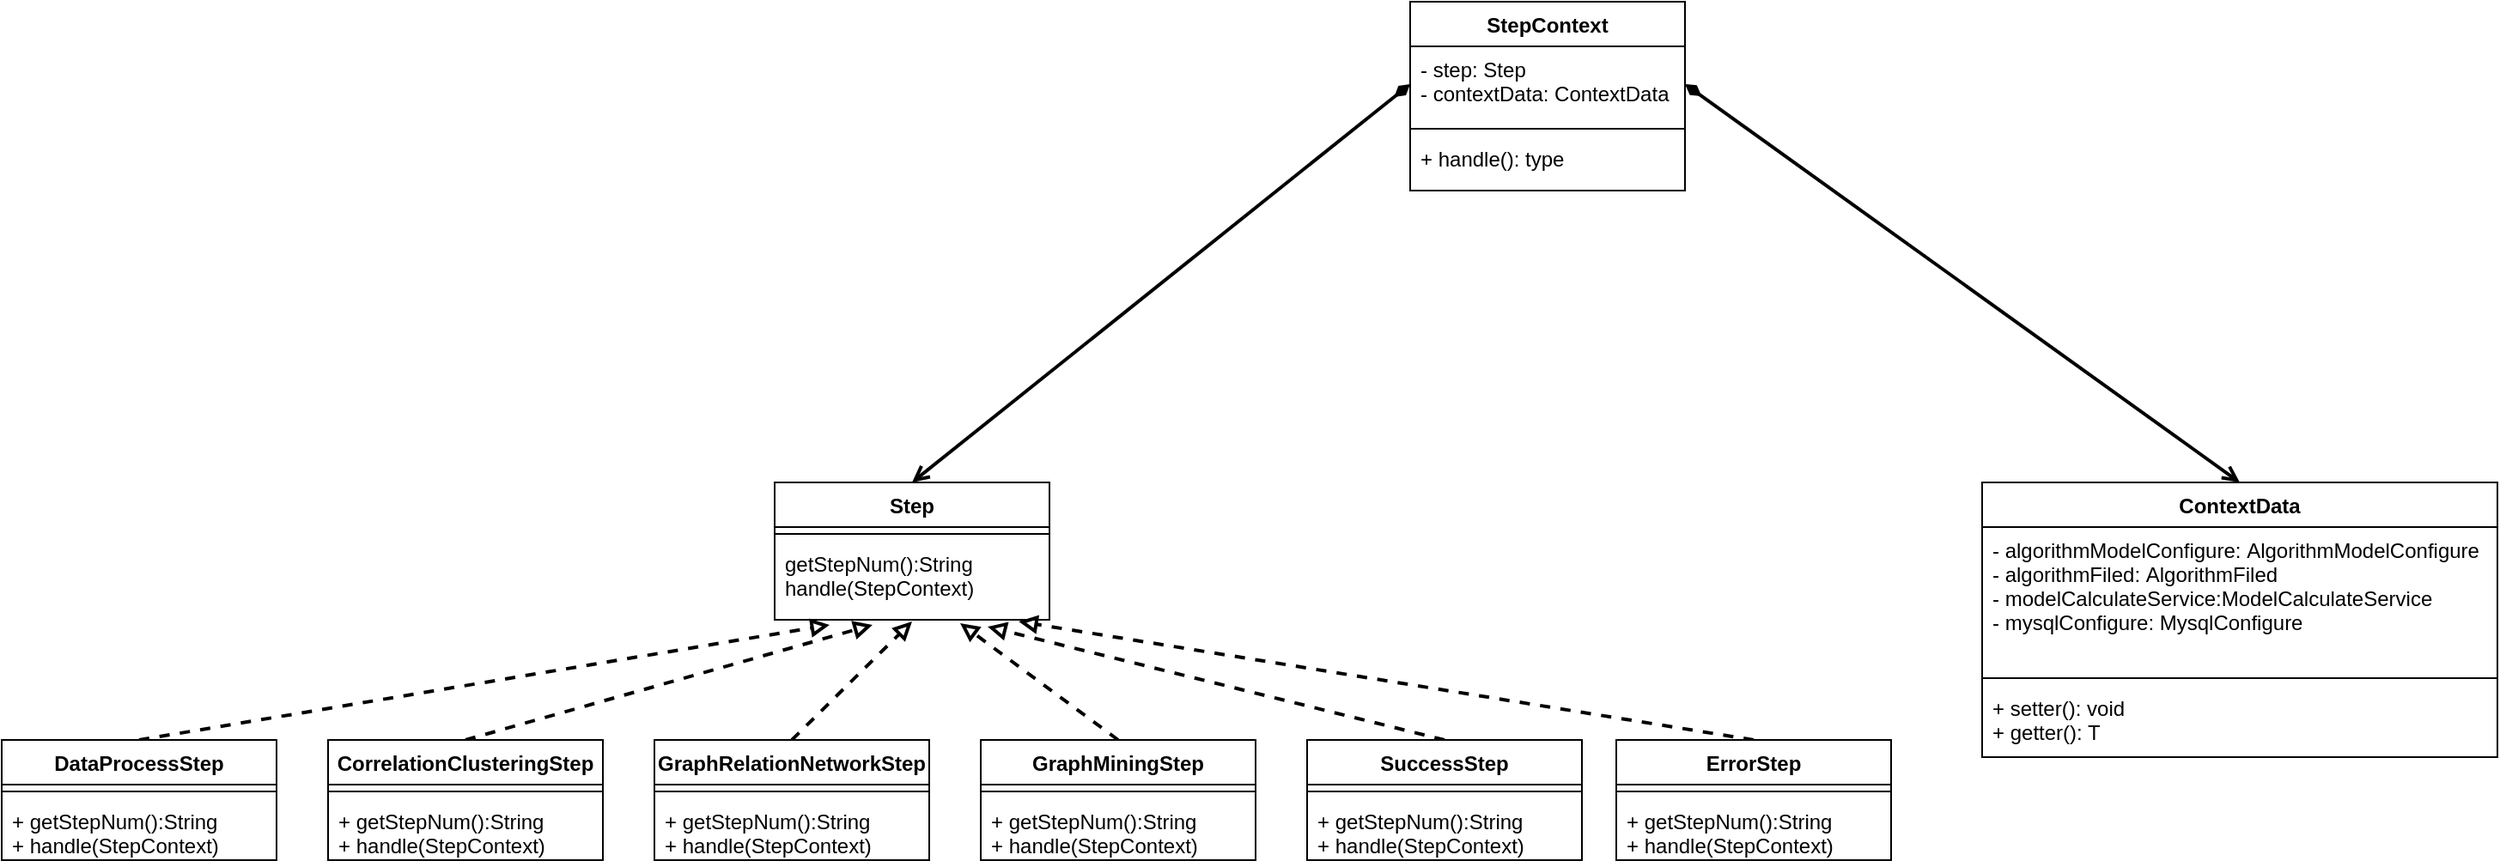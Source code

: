 <mxfile version="12.9.10" type="github"><diagram id="ph3XxWBlIqE0YsDg1eXc" name="第 1 页"><mxGraphModel dx="2052" dy="1096" grid="1" gridSize="10" guides="1" tooltips="1" connect="1" arrows="1" fold="1" page="1" pageScale="1" pageWidth="827" pageHeight="1169" math="0" shadow="0"><root><mxCell id="0"/><mxCell id="1" parent="0"/><mxCell id="kDDkIxfXnOLRXiCmQ7ki-23" style="rounded=0;orthogonalLoop=1;jettySize=auto;html=1;entryX=0.2;entryY=1.065;entryDx=0;entryDy=0;entryPerimeter=0;dashed=1;endArrow=block;endFill=0;strokeWidth=2;exitX=0.5;exitY=0;exitDx=0;exitDy=0;" edge="1" parent="1" source="kDDkIxfXnOLRXiCmQ7ki-10" target="kDDkIxfXnOLRXiCmQ7ki-3"><mxGeometry relative="1" as="geometry"/></mxCell><mxCell id="kDDkIxfXnOLRXiCmQ7ki-24" style="rounded=0;orthogonalLoop=1;jettySize=auto;html=1;dashed=1;endArrow=block;endFill=0;entryX=0.356;entryY=1.065;entryDx=0;entryDy=0;entryPerimeter=0;strokeWidth=2;exitX=0.5;exitY=0;exitDx=0;exitDy=0;" edge="1" parent="1" source="kDDkIxfXnOLRXiCmQ7ki-13" target="kDDkIxfXnOLRXiCmQ7ki-3"><mxGeometry relative="1" as="geometry"><mxPoint x="572" y="400" as="targetPoint"/></mxGeometry></mxCell><mxCell id="kDDkIxfXnOLRXiCmQ7ki-25" style="rounded=0;orthogonalLoop=1;jettySize=auto;html=1;entryX=0.5;entryY=1.022;entryDx=0;entryDy=0;entryPerimeter=0;dashed=1;endArrow=block;endFill=0;strokeWidth=2;exitX=0.5;exitY=0;exitDx=0;exitDy=0;" edge="1" parent="1" source="kDDkIxfXnOLRXiCmQ7ki-4" target="kDDkIxfXnOLRXiCmQ7ki-3"><mxGeometry relative="1" as="geometry"/></mxCell><mxCell id="kDDkIxfXnOLRXiCmQ7ki-26" style="rounded=0;orthogonalLoop=1;jettySize=auto;html=1;entryX=0.675;entryY=1.043;entryDx=0;entryDy=0;entryPerimeter=0;dashed=1;endArrow=block;endFill=0;strokeWidth=2;exitX=0.5;exitY=0;exitDx=0;exitDy=0;" edge="1" parent="1" source="kDDkIxfXnOLRXiCmQ7ki-16" target="kDDkIxfXnOLRXiCmQ7ki-3"><mxGeometry relative="1" as="geometry"/></mxCell><mxCell id="kDDkIxfXnOLRXiCmQ7ki-27" style="rounded=0;orthogonalLoop=1;jettySize=auto;html=1;entryX=0.775;entryY=1.087;entryDx=0;entryDy=0;entryPerimeter=0;dashed=1;endArrow=block;endFill=0;strokeWidth=2;exitX=0.5;exitY=0;exitDx=0;exitDy=0;" edge="1" parent="1" source="kDDkIxfXnOLRXiCmQ7ki-7" target="kDDkIxfXnOLRXiCmQ7ki-3"><mxGeometry relative="1" as="geometry"/></mxCell><mxCell id="kDDkIxfXnOLRXiCmQ7ki-28" style="rounded=0;orthogonalLoop=1;jettySize=auto;html=1;entryX=0.888;entryY=1.022;entryDx=0;entryDy=0;entryPerimeter=0;dashed=1;endArrow=block;endFill=0;strokeWidth=2;exitX=0.5;exitY=0;exitDx=0;exitDy=0;" edge="1" parent="1" source="kDDkIxfXnOLRXiCmQ7ki-20" target="kDDkIxfXnOLRXiCmQ7ki-3"><mxGeometry relative="1" as="geometry"/></mxCell><mxCell id="kDDkIxfXnOLRXiCmQ7ki-33" style="rounded=0;orthogonalLoop=1;jettySize=auto;html=1;entryX=0.5;entryY=0;entryDx=0;entryDy=0;endArrow=open;endFill=0;exitX=0;exitY=0.5;exitDx=0;exitDy=0;startArrow=diamondThin;startFill=1;strokeWidth=2;" edge="1" parent="1" source="kDDkIxfXnOLRXiCmQ7ki-30" target="kDDkIxfXnOLRXiCmQ7ki-1"><mxGeometry relative="1" as="geometry"><mxPoint x="1161" y="75" as="sourcePoint"/><mxPoint x="640" y="99" as="targetPoint"/></mxGeometry></mxCell><mxCell id="kDDkIxfXnOLRXiCmQ7ki-38" style="rounded=0;orthogonalLoop=1;jettySize=auto;html=1;entryX=0.5;entryY=0;entryDx=0;entryDy=0;startArrow=diamondThin;startFill=1;endArrow=open;endFill=0;strokeWidth=2;exitX=1;exitY=0.5;exitDx=0;exitDy=0;" edge="1" parent="1" source="kDDkIxfXnOLRXiCmQ7ki-30" target="kDDkIxfXnOLRXiCmQ7ki-34"><mxGeometry relative="1" as="geometry"/></mxCell><mxCell id="kDDkIxfXnOLRXiCmQ7ki-10" value="DataProcessStep" style="swimlane;fontStyle=1;align=center;verticalAlign=top;childLayout=stackLayout;horizontal=1;startSize=26;horizontalStack=0;resizeParent=1;resizeParentMax=0;resizeLast=0;collapsible=1;marginBottom=0;" vertex="1" parent="1"><mxGeometry x="40" y="460" width="160" height="70" as="geometry"/></mxCell><mxCell id="kDDkIxfXnOLRXiCmQ7ki-11" value="" style="line;strokeWidth=1;fillColor=none;align=left;verticalAlign=middle;spacingTop=-1;spacingLeft=3;spacingRight=3;rotatable=0;labelPosition=right;points=[];portConstraint=eastwest;" vertex="1" parent="kDDkIxfXnOLRXiCmQ7ki-10"><mxGeometry y="26" width="160" height="8" as="geometry"/></mxCell><mxCell id="kDDkIxfXnOLRXiCmQ7ki-12" value="+ getStepNum():String&#10;+ handle(StepContext)" style="text;strokeColor=none;fillColor=none;align=left;verticalAlign=top;spacingLeft=4;spacingRight=4;overflow=hidden;rotatable=0;points=[[0,0.5],[1,0.5]];portConstraint=eastwest;" vertex="1" parent="kDDkIxfXnOLRXiCmQ7ki-10"><mxGeometry y="34" width="160" height="36" as="geometry"/></mxCell><mxCell id="kDDkIxfXnOLRXiCmQ7ki-13" value="CorrelationClusteringStep" style="swimlane;fontStyle=1;align=center;verticalAlign=top;childLayout=stackLayout;horizontal=1;startSize=26;horizontalStack=0;resizeParent=1;resizeParentMax=0;resizeLast=0;collapsible=1;marginBottom=0;" vertex="1" parent="1"><mxGeometry x="230" y="460" width="160" height="70" as="geometry"/></mxCell><mxCell id="kDDkIxfXnOLRXiCmQ7ki-14" value="" style="line;strokeWidth=1;fillColor=none;align=left;verticalAlign=middle;spacingTop=-1;spacingLeft=3;spacingRight=3;rotatable=0;labelPosition=right;points=[];portConstraint=eastwest;" vertex="1" parent="kDDkIxfXnOLRXiCmQ7ki-13"><mxGeometry y="26" width="160" height="8" as="geometry"/></mxCell><mxCell id="kDDkIxfXnOLRXiCmQ7ki-15" value="+ getStepNum():String&#10;+ handle(StepContext)" style="text;strokeColor=none;fillColor=none;align=left;verticalAlign=top;spacingLeft=4;spacingRight=4;overflow=hidden;rotatable=0;points=[[0,0.5],[1,0.5]];portConstraint=eastwest;" vertex="1" parent="kDDkIxfXnOLRXiCmQ7ki-13"><mxGeometry y="34" width="160" height="36" as="geometry"/></mxCell><mxCell id="kDDkIxfXnOLRXiCmQ7ki-4" value="GraphRelationNetworkStep" style="swimlane;fontStyle=1;align=center;verticalAlign=top;childLayout=stackLayout;horizontal=1;startSize=26;horizontalStack=0;resizeParent=1;resizeParentMax=0;resizeLast=0;collapsible=1;marginBottom=0;" vertex="1" parent="1"><mxGeometry x="420" y="460" width="160" height="70" as="geometry"/></mxCell><mxCell id="kDDkIxfXnOLRXiCmQ7ki-5" value="" style="line;strokeWidth=1;fillColor=none;align=left;verticalAlign=middle;spacingTop=-1;spacingLeft=3;spacingRight=3;rotatable=0;labelPosition=right;points=[];portConstraint=eastwest;" vertex="1" parent="kDDkIxfXnOLRXiCmQ7ki-4"><mxGeometry y="26" width="160" height="8" as="geometry"/></mxCell><mxCell id="kDDkIxfXnOLRXiCmQ7ki-6" value="+ getStepNum():String&#10;+ handle(StepContext)" style="text;strokeColor=none;fillColor=none;align=left;verticalAlign=top;spacingLeft=4;spacingRight=4;overflow=hidden;rotatable=0;points=[[0,0.5],[1,0.5]];portConstraint=eastwest;" vertex="1" parent="kDDkIxfXnOLRXiCmQ7ki-4"><mxGeometry y="34" width="160" height="36" as="geometry"/></mxCell><mxCell id="kDDkIxfXnOLRXiCmQ7ki-1" value="Step" style="swimlane;fontStyle=1;align=center;verticalAlign=top;childLayout=stackLayout;horizontal=1;startSize=26;horizontalStack=0;resizeParent=1;resizeParentMax=0;resizeLast=0;collapsible=1;marginBottom=0;" vertex="1" parent="1"><mxGeometry x="490" y="310" width="160" height="80" as="geometry"/></mxCell><mxCell id="kDDkIxfXnOLRXiCmQ7ki-2" value="" style="line;strokeWidth=1;fillColor=none;align=left;verticalAlign=middle;spacingTop=-1;spacingLeft=3;spacingRight=3;rotatable=0;labelPosition=right;points=[];portConstraint=eastwest;" vertex="1" parent="kDDkIxfXnOLRXiCmQ7ki-1"><mxGeometry y="26" width="160" height="8" as="geometry"/></mxCell><mxCell id="kDDkIxfXnOLRXiCmQ7ki-3" value="getStepNum():String&#10;handle(StepContext)" style="text;strokeColor=none;fillColor=none;align=left;verticalAlign=top;spacingLeft=4;spacingRight=4;overflow=hidden;rotatable=0;points=[[0,0.5],[1,0.5]];portConstraint=eastwest;" vertex="1" parent="kDDkIxfXnOLRXiCmQ7ki-1"><mxGeometry y="34" width="160" height="46" as="geometry"/></mxCell><mxCell id="kDDkIxfXnOLRXiCmQ7ki-16" value="GraphMiningStep" style="swimlane;fontStyle=1;align=center;verticalAlign=top;childLayout=stackLayout;horizontal=1;startSize=26;horizontalStack=0;resizeParent=1;resizeParentMax=0;resizeLast=0;collapsible=1;marginBottom=0;" vertex="1" parent="1"><mxGeometry x="610" y="460" width="160" height="70" as="geometry"/></mxCell><mxCell id="kDDkIxfXnOLRXiCmQ7ki-17" value="" style="line;strokeWidth=1;fillColor=none;align=left;verticalAlign=middle;spacingTop=-1;spacingLeft=3;spacingRight=3;rotatable=0;labelPosition=right;points=[];portConstraint=eastwest;" vertex="1" parent="kDDkIxfXnOLRXiCmQ7ki-16"><mxGeometry y="26" width="160" height="8" as="geometry"/></mxCell><mxCell id="kDDkIxfXnOLRXiCmQ7ki-18" value="+ getStepNum():String&#10;+ handle(StepContext)" style="text;strokeColor=none;fillColor=none;align=left;verticalAlign=top;spacingLeft=4;spacingRight=4;overflow=hidden;rotatable=0;points=[[0,0.5],[1,0.5]];portConstraint=eastwest;" vertex="1" parent="kDDkIxfXnOLRXiCmQ7ki-16"><mxGeometry y="34" width="160" height="36" as="geometry"/></mxCell><mxCell id="kDDkIxfXnOLRXiCmQ7ki-7" value="SuccessStep" style="swimlane;fontStyle=1;align=center;verticalAlign=top;childLayout=stackLayout;horizontal=1;startSize=26;horizontalStack=0;resizeParent=1;resizeParentMax=0;resizeLast=0;collapsible=1;marginBottom=0;" vertex="1" parent="1"><mxGeometry x="800" y="460" width="160" height="70" as="geometry"/></mxCell><mxCell id="kDDkIxfXnOLRXiCmQ7ki-8" value="" style="line;strokeWidth=1;fillColor=none;align=left;verticalAlign=middle;spacingTop=-1;spacingLeft=3;spacingRight=3;rotatable=0;labelPosition=right;points=[];portConstraint=eastwest;" vertex="1" parent="kDDkIxfXnOLRXiCmQ7ki-7"><mxGeometry y="26" width="160" height="8" as="geometry"/></mxCell><mxCell id="kDDkIxfXnOLRXiCmQ7ki-9" value="+ getStepNum():String&#10;+ handle(StepContext)" style="text;strokeColor=none;fillColor=none;align=left;verticalAlign=top;spacingLeft=4;spacingRight=4;overflow=hidden;rotatable=0;points=[[0,0.5],[1,0.5]];portConstraint=eastwest;" vertex="1" parent="kDDkIxfXnOLRXiCmQ7ki-7"><mxGeometry y="34" width="160" height="36" as="geometry"/></mxCell><mxCell id="kDDkIxfXnOLRXiCmQ7ki-20" value="ErrorStep" style="swimlane;fontStyle=1;align=center;verticalAlign=top;childLayout=stackLayout;horizontal=1;startSize=26;horizontalStack=0;resizeParent=1;resizeParentMax=0;resizeLast=0;collapsible=1;marginBottom=0;" vertex="1" parent="1"><mxGeometry x="980" y="460" width="160" height="70" as="geometry"/></mxCell><mxCell id="kDDkIxfXnOLRXiCmQ7ki-21" value="" style="line;strokeWidth=1;fillColor=none;align=left;verticalAlign=middle;spacingTop=-1;spacingLeft=3;spacingRight=3;rotatable=0;labelPosition=right;points=[];portConstraint=eastwest;" vertex="1" parent="kDDkIxfXnOLRXiCmQ7ki-20"><mxGeometry y="26" width="160" height="8" as="geometry"/></mxCell><mxCell id="kDDkIxfXnOLRXiCmQ7ki-22" value="+ getStepNum():String&#10;+ handle(StepContext)" style="text;strokeColor=none;fillColor=none;align=left;verticalAlign=top;spacingLeft=4;spacingRight=4;overflow=hidden;rotatable=0;points=[[0,0.5],[1,0.5]];portConstraint=eastwest;" vertex="1" parent="kDDkIxfXnOLRXiCmQ7ki-20"><mxGeometry y="34" width="160" height="36" as="geometry"/></mxCell><mxCell id="kDDkIxfXnOLRXiCmQ7ki-29" value="StepContext" style="swimlane;fontStyle=1;align=center;verticalAlign=top;childLayout=stackLayout;horizontal=1;startSize=26;horizontalStack=0;resizeParent=1;resizeParentMax=0;resizeLast=0;collapsible=1;marginBottom=0;" vertex="1" parent="1"><mxGeometry x="860" y="30" width="160" height="110" as="geometry"/></mxCell><mxCell id="kDDkIxfXnOLRXiCmQ7ki-30" value="- step: Step&#10;- contextData: ContextData" style="text;strokeColor=none;fillColor=none;align=left;verticalAlign=top;spacingLeft=4;spacingRight=4;overflow=hidden;rotatable=0;points=[[0,0.5],[1,0.5]];portConstraint=eastwest;" vertex="1" parent="kDDkIxfXnOLRXiCmQ7ki-29"><mxGeometry y="26" width="160" height="44" as="geometry"/></mxCell><mxCell id="kDDkIxfXnOLRXiCmQ7ki-31" value="" style="line;strokeWidth=1;fillColor=none;align=left;verticalAlign=middle;spacingTop=-1;spacingLeft=3;spacingRight=3;rotatable=0;labelPosition=right;points=[];portConstraint=eastwest;" vertex="1" parent="kDDkIxfXnOLRXiCmQ7ki-29"><mxGeometry y="70" width="160" height="8" as="geometry"/></mxCell><mxCell id="kDDkIxfXnOLRXiCmQ7ki-32" value="+ handle(): type" style="text;strokeColor=none;fillColor=none;align=left;verticalAlign=top;spacingLeft=4;spacingRight=4;overflow=hidden;rotatable=0;points=[[0,0.5],[1,0.5]];portConstraint=eastwest;" vertex="1" parent="kDDkIxfXnOLRXiCmQ7ki-29"><mxGeometry y="78" width="160" height="32" as="geometry"/></mxCell><mxCell id="kDDkIxfXnOLRXiCmQ7ki-34" value="ContextData" style="swimlane;fontStyle=1;align=center;verticalAlign=top;childLayout=stackLayout;horizontal=1;startSize=26;horizontalStack=0;resizeParent=1;resizeParentMax=0;resizeLast=0;collapsible=1;marginBottom=0;" vertex="1" parent="1"><mxGeometry x="1193" y="310" width="300" height="160" as="geometry"/></mxCell><mxCell id="kDDkIxfXnOLRXiCmQ7ki-35" value="- algorithmModelConfigure: AlgorithmModelConfigure&#10;- algorithmFiled: AlgorithmFiled&#10;- modelCalculateService:ModelCalculateService&#10;- mysqlConfigure: MysqlConfigure" style="text;strokeColor=none;fillColor=none;align=left;verticalAlign=top;spacingLeft=4;spacingRight=4;overflow=hidden;rotatable=0;points=[[0,0.5],[1,0.5]];portConstraint=eastwest;" vertex="1" parent="kDDkIxfXnOLRXiCmQ7ki-34"><mxGeometry y="26" width="300" height="84" as="geometry"/></mxCell><mxCell id="kDDkIxfXnOLRXiCmQ7ki-36" value="" style="line;strokeWidth=1;fillColor=none;align=left;verticalAlign=middle;spacingTop=-1;spacingLeft=3;spacingRight=3;rotatable=0;labelPosition=right;points=[];portConstraint=eastwest;" vertex="1" parent="kDDkIxfXnOLRXiCmQ7ki-34"><mxGeometry y="110" width="300" height="8" as="geometry"/></mxCell><mxCell id="kDDkIxfXnOLRXiCmQ7ki-37" value="+ setter(): void&#10;+ getter(): T" style="text;strokeColor=none;fillColor=none;align=left;verticalAlign=top;spacingLeft=4;spacingRight=4;overflow=hidden;rotatable=0;points=[[0,0.5],[1,0.5]];portConstraint=eastwest;" vertex="1" parent="kDDkIxfXnOLRXiCmQ7ki-34"><mxGeometry y="118" width="300" height="42" as="geometry"/></mxCell></root></mxGraphModel></diagram></mxfile>